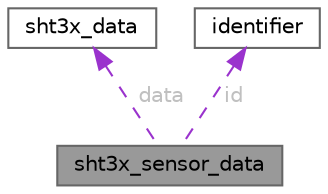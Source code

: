 digraph "sht3x_sensor_data"
{
 // LATEX_PDF_SIZE
  bgcolor="transparent";
  edge [fontname=Helvetica,fontsize=10,labelfontname=Helvetica,labelfontsize=10];
  node [fontname=Helvetica,fontsize=10,shape=box,height=0.2,width=0.4];
  Node1 [id="Node000001",label="sht3x_sensor_data",height=0.2,width=0.4,color="gray40", fillcolor="grey60", style="filled", fontcolor="black",tooltip="Parent struct for identification and readout data for the SHT3x."];
  Node2 -> Node1 [id="edge1_Node000001_Node000002",dir="back",color="darkorchid3",style="dashed",tooltip=" ",label=" data",fontcolor="grey" ];
  Node2 [id="Node000002",label="sht3x_data",height=0.2,width=0.4,color="gray40", fillcolor="white", style="filled",URL="$structsht3x__data.html",tooltip="Struct for all valid SHT3x readout data."];
  Node3 -> Node1 [id="edge2_Node000001_Node000003",dir="back",color="darkorchid3",style="dashed",tooltip=" ",label=" id",fontcolor="grey" ];
  Node3 [id="Node000003",label="identifier",height=0.2,width=0.4,color="gray40", fillcolor="white", style="filled",URL="$structidentifier.html",tooltip="Identification/communication structure for I2C devices."];
}

